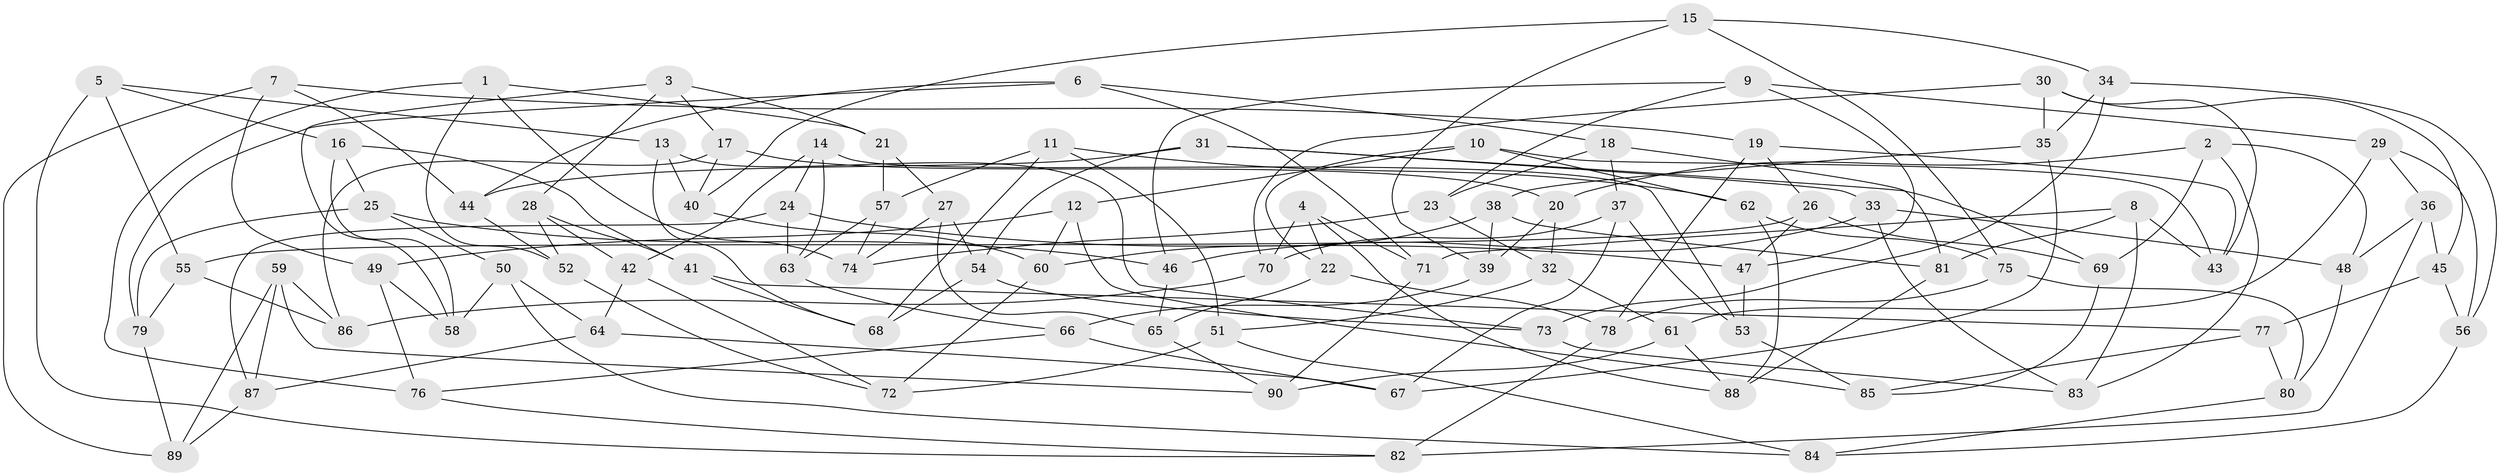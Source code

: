 // coarse degree distribution, {10: 0.1111111111111111, 8: 0.1388888888888889, 7: 0.1111111111111111, 4: 0.4166666666666667, 9: 0.05555555555555555, 6: 0.027777777777777776, 2: 0.027777777777777776, 3: 0.08333333333333333, 5: 0.027777777777777776}
// Generated by graph-tools (version 1.1) at 2025/53/03/04/25 22:53:36]
// undirected, 90 vertices, 180 edges
graph export_dot {
  node [color=gray90,style=filled];
  1;
  2;
  3;
  4;
  5;
  6;
  7;
  8;
  9;
  10;
  11;
  12;
  13;
  14;
  15;
  16;
  17;
  18;
  19;
  20;
  21;
  22;
  23;
  24;
  25;
  26;
  27;
  28;
  29;
  30;
  31;
  32;
  33;
  34;
  35;
  36;
  37;
  38;
  39;
  40;
  41;
  42;
  43;
  44;
  45;
  46;
  47;
  48;
  49;
  50;
  51;
  52;
  53;
  54;
  55;
  56;
  57;
  58;
  59;
  60;
  61;
  62;
  63;
  64;
  65;
  66;
  67;
  68;
  69;
  70;
  71;
  72;
  73;
  74;
  75;
  76;
  77;
  78;
  79;
  80;
  81;
  82;
  83;
  84;
  85;
  86;
  87;
  88;
  89;
  90;
  1 -- 52;
  1 -- 21;
  1 -- 74;
  1 -- 76;
  2 -- 83;
  2 -- 69;
  2 -- 48;
  2 -- 20;
  3 -- 58;
  3 -- 21;
  3 -- 28;
  3 -- 17;
  4 -- 22;
  4 -- 70;
  4 -- 88;
  4 -- 71;
  5 -- 55;
  5 -- 13;
  5 -- 82;
  5 -- 16;
  6 -- 44;
  6 -- 18;
  6 -- 79;
  6 -- 71;
  7 -- 44;
  7 -- 89;
  7 -- 49;
  7 -- 19;
  8 -- 71;
  8 -- 43;
  8 -- 83;
  8 -- 81;
  9 -- 47;
  9 -- 29;
  9 -- 23;
  9 -- 46;
  10 -- 12;
  10 -- 22;
  10 -- 43;
  10 -- 62;
  11 -- 51;
  11 -- 68;
  11 -- 62;
  11 -- 57;
  12 -- 60;
  12 -- 49;
  12 -- 85;
  13 -- 40;
  13 -- 73;
  13 -- 68;
  14 -- 42;
  14 -- 53;
  14 -- 63;
  14 -- 24;
  15 -- 39;
  15 -- 75;
  15 -- 40;
  15 -- 34;
  16 -- 25;
  16 -- 41;
  16 -- 58;
  17 -- 40;
  17 -- 86;
  17 -- 20;
  18 -- 81;
  18 -- 37;
  18 -- 23;
  19 -- 43;
  19 -- 26;
  19 -- 78;
  20 -- 32;
  20 -- 39;
  21 -- 57;
  21 -- 27;
  22 -- 65;
  22 -- 78;
  23 -- 32;
  23 -- 74;
  24 -- 87;
  24 -- 47;
  24 -- 63;
  25 -- 79;
  25 -- 50;
  25 -- 46;
  26 -- 69;
  26 -- 55;
  26 -- 47;
  27 -- 54;
  27 -- 65;
  27 -- 74;
  28 -- 41;
  28 -- 42;
  28 -- 52;
  29 -- 36;
  29 -- 56;
  29 -- 61;
  30 -- 70;
  30 -- 35;
  30 -- 45;
  30 -- 43;
  31 -- 44;
  31 -- 69;
  31 -- 54;
  31 -- 33;
  32 -- 61;
  32 -- 51;
  33 -- 46;
  33 -- 48;
  33 -- 83;
  34 -- 35;
  34 -- 73;
  34 -- 56;
  35 -- 67;
  35 -- 38;
  36 -- 82;
  36 -- 48;
  36 -- 45;
  37 -- 53;
  37 -- 70;
  37 -- 67;
  38 -- 60;
  38 -- 81;
  38 -- 39;
  39 -- 66;
  40 -- 60;
  41 -- 68;
  41 -- 77;
  42 -- 72;
  42 -- 64;
  44 -- 52;
  45 -- 56;
  45 -- 77;
  46 -- 65;
  47 -- 53;
  48 -- 80;
  49 -- 76;
  49 -- 58;
  50 -- 84;
  50 -- 64;
  50 -- 58;
  51 -- 84;
  51 -- 72;
  52 -- 72;
  53 -- 85;
  54 -- 73;
  54 -- 68;
  55 -- 86;
  55 -- 79;
  56 -- 84;
  57 -- 63;
  57 -- 74;
  59 -- 89;
  59 -- 86;
  59 -- 87;
  59 -- 90;
  60 -- 72;
  61 -- 90;
  61 -- 88;
  62 -- 75;
  62 -- 88;
  63 -- 66;
  64 -- 67;
  64 -- 87;
  65 -- 90;
  66 -- 76;
  66 -- 67;
  69 -- 85;
  70 -- 86;
  71 -- 90;
  73 -- 83;
  75 -- 80;
  75 -- 78;
  76 -- 82;
  77 -- 80;
  77 -- 85;
  78 -- 82;
  79 -- 89;
  80 -- 84;
  81 -- 88;
  87 -- 89;
}
